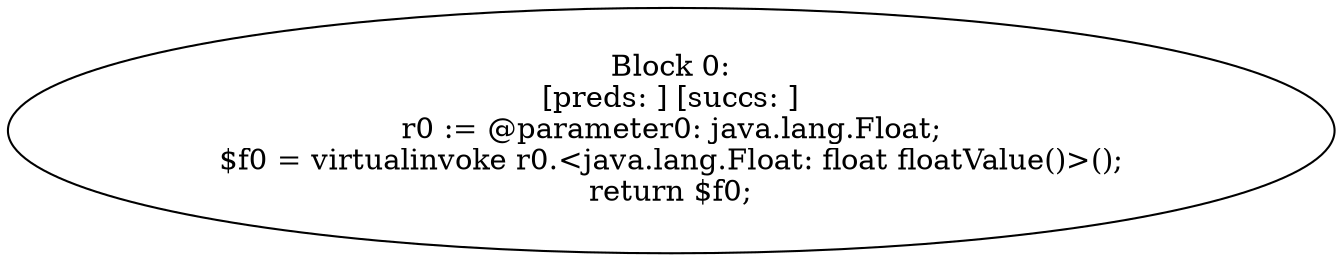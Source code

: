 digraph "unitGraph" {
    "Block 0:
[preds: ] [succs: ]
r0 := @parameter0: java.lang.Float;
$f0 = virtualinvoke r0.<java.lang.Float: float floatValue()>();
return $f0;
"
}
